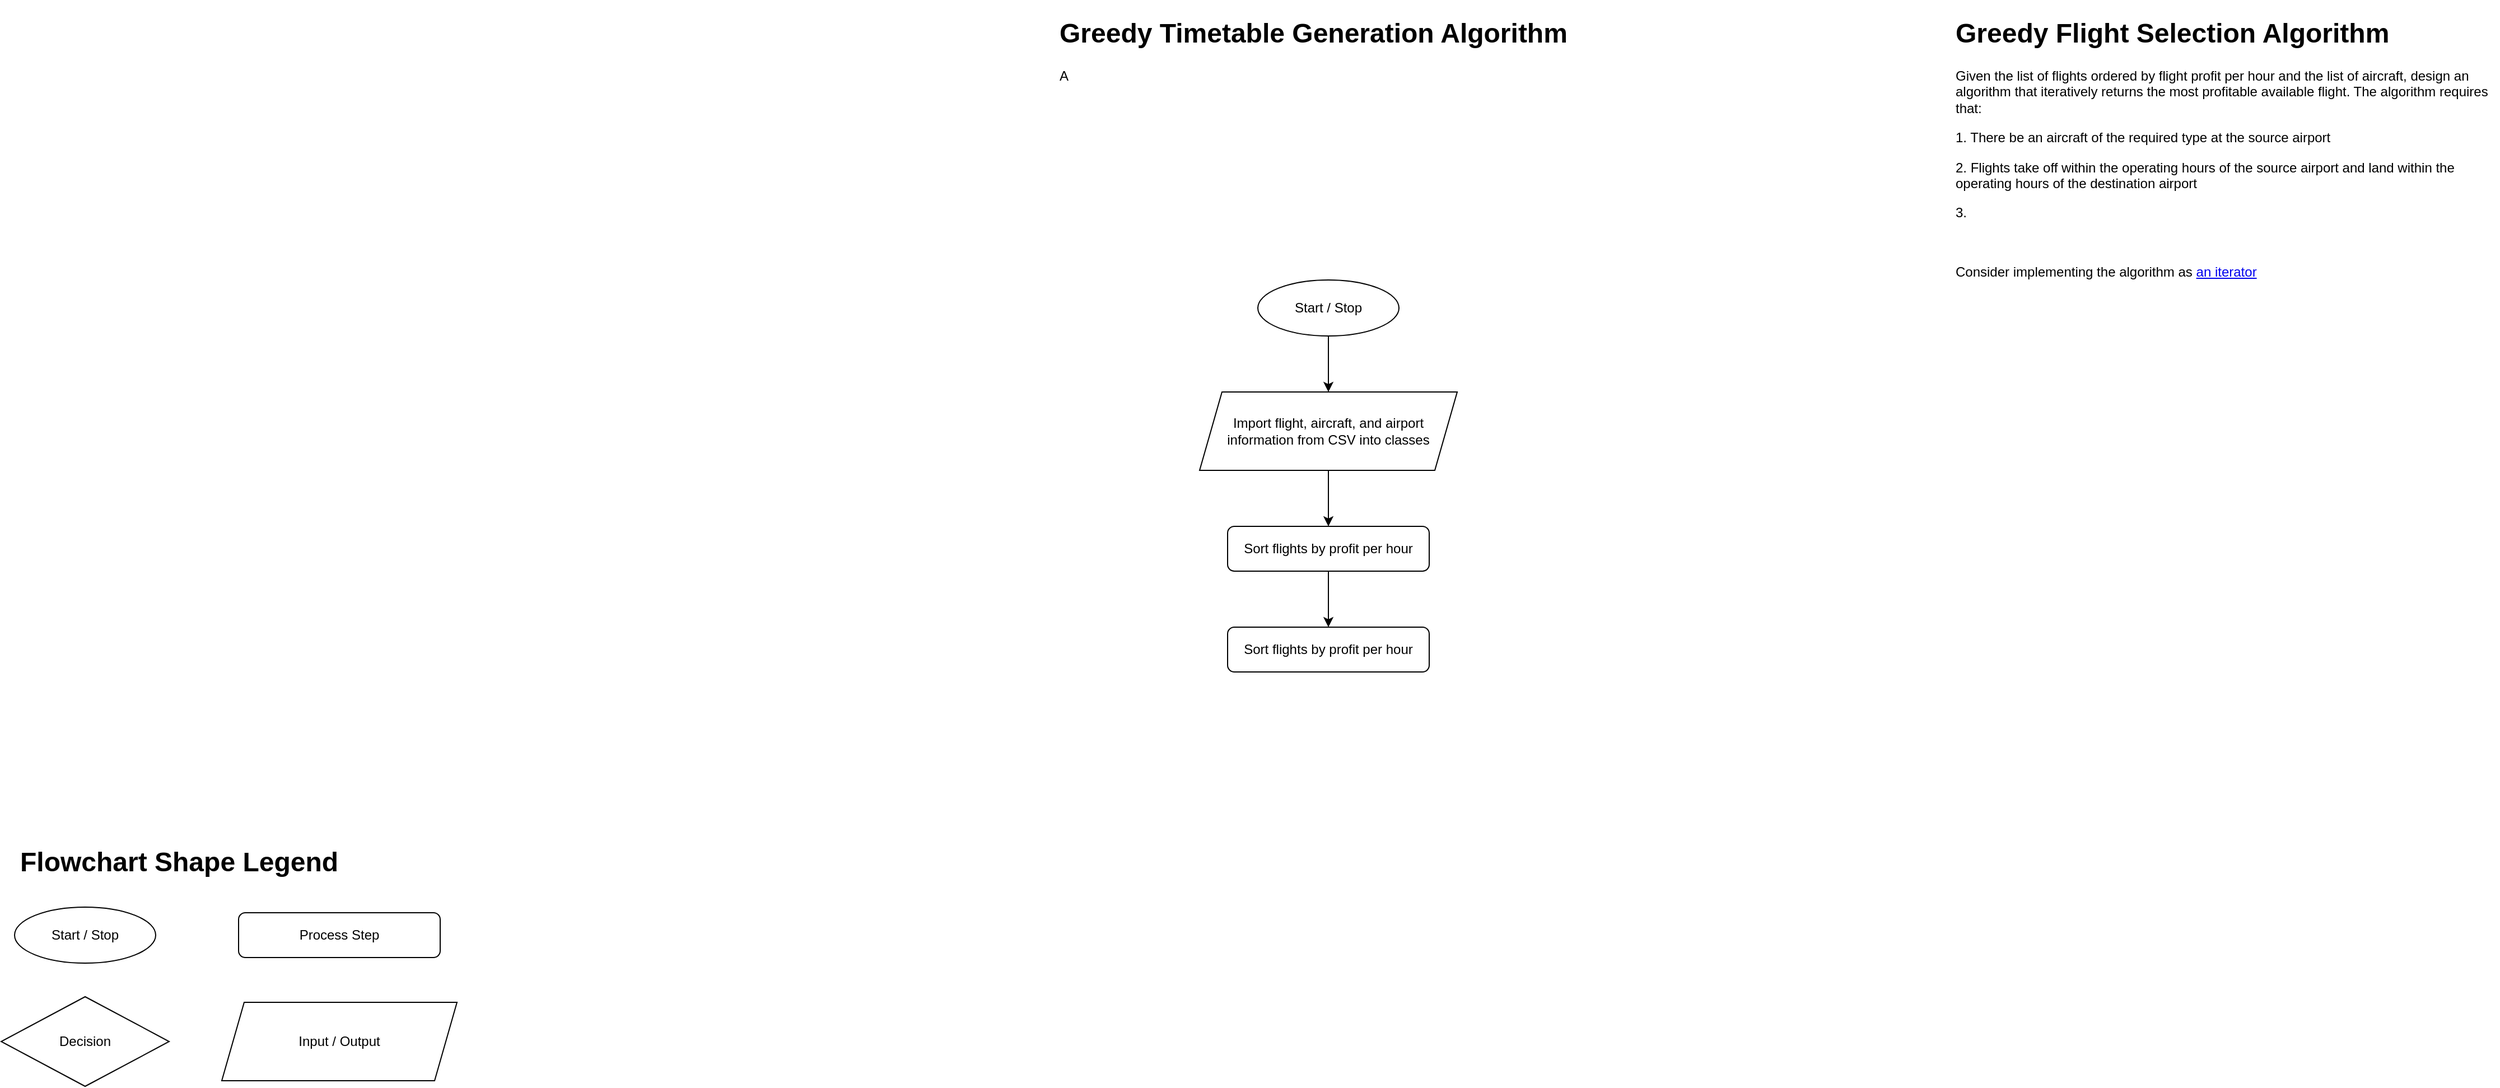 <mxfile>
    <diagram id="NIB5Si_BT8D2J3pTm94L" name="Page-1">
        <mxGraphModel dx="2395" dy="509" grid="1" gridSize="10" guides="1" tooltips="1" connect="1" arrows="1" fold="1" page="1" pageScale="1" pageWidth="850" pageHeight="1100" math="0" shadow="0">
            <root>
                <mxCell id="0"/>
                <mxCell id="1" parent="0"/>
                <mxCell id="3" value="&lt;h1&gt;Flowchart Shape Legend&lt;/h1&gt;" style="text;html=1;strokeColor=none;fillColor=none;spacing=5;spacingTop=-20;whiteSpace=wrap;overflow=hidden;rounded=0;" vertex="1" parent="1">
                    <mxGeometry x="-1598" y="790" width="300" height="40" as="geometry"/>
                </mxCell>
                <mxCell id="4" value="Start / Stop" style="ellipse;whiteSpace=wrap;html=1;" vertex="1" parent="1">
                    <mxGeometry x="-1598" y="850" width="126" height="50" as="geometry"/>
                </mxCell>
                <mxCell id="5" value="Process Step" style="rounded=1;whiteSpace=wrap;html=1;" vertex="1" parent="1">
                    <mxGeometry x="-1398" y="855" width="180" height="40" as="geometry"/>
                </mxCell>
                <mxCell id="6" value="Decision" style="rhombus;whiteSpace=wrap;html=1;" vertex="1" parent="1">
                    <mxGeometry x="-1610" y="930" width="150" height="80" as="geometry"/>
                </mxCell>
                <mxCell id="7" value="Input / Output" style="shape=parallelogram;perimeter=parallelogramPerimeter;whiteSpace=wrap;html=1;fixedSize=1;" vertex="1" parent="1">
                    <mxGeometry x="-1413" y="935" width="210" height="70" as="geometry"/>
                </mxCell>
                <mxCell id="10" value="&lt;h1&gt;Greedy Timetable Generation Algorithm&lt;/h1&gt;&lt;p&gt;A&lt;/p&gt;" style="text;html=1;strokeColor=none;fillColor=none;spacing=5;spacingTop=-20;whiteSpace=wrap;overflow=hidden;rounded=0;" vertex="1" parent="1">
                    <mxGeometry x="-670" y="50" width="490" height="138" as="geometry"/>
                </mxCell>
                <mxCell id="11" value="Start / Stop" style="ellipse;whiteSpace=wrap;html=1;" vertex="1" parent="1">
                    <mxGeometry x="-488" y="290" width="126" height="50" as="geometry"/>
                </mxCell>
                <mxCell id="13" value="Import flight, aircraft, and airport information from CSV into classes" style="shape=parallelogram;perimeter=parallelogramPerimeter;whiteSpace=wrap;html=1;fixedSize=1;" vertex="1" parent="1">
                    <mxGeometry x="-540" y="390" width="230" height="70" as="geometry"/>
                </mxCell>
                <mxCell id="14" value="" style="endArrow=classic;html=1;entryX=0.5;entryY=0;entryDx=0;entryDy=0;exitX=0.5;exitY=1;exitDx=0;exitDy=0;" edge="1" parent="1" source="11" target="13">
                    <mxGeometry width="50" height="50" relative="1" as="geometry">
                        <mxPoint x="-480" y="520" as="sourcePoint"/>
                        <mxPoint x="-430" y="470" as="targetPoint"/>
                    </mxGeometry>
                </mxCell>
                <mxCell id="15" value="Sort flights by profit per hour" style="rounded=1;whiteSpace=wrap;html=1;" vertex="1" parent="1">
                    <mxGeometry x="-515" y="510" width="180" height="40" as="geometry"/>
                </mxCell>
                <mxCell id="18" value="" style="endArrow=classic;html=1;entryX=0.5;entryY=0;entryDx=0;entryDy=0;" edge="1" parent="1" source="13" target="15">
                    <mxGeometry width="50" height="50" relative="1" as="geometry">
                        <mxPoint x="-415" y="350" as="sourcePoint"/>
                        <mxPoint x="-415" y="400" as="targetPoint"/>
                    </mxGeometry>
                </mxCell>
                <mxCell id="21" value="" style="endArrow=classic;html=1;entryX=0.5;entryY=0;entryDx=0;entryDy=0;exitX=0.5;exitY=1;exitDx=0;exitDy=0;" edge="1" parent="1" source="15" target="23">
                    <mxGeometry width="50" height="50" relative="1" as="geometry">
                        <mxPoint x="-560" y="560" as="sourcePoint"/>
                        <mxPoint x="-425.0" y="610" as="targetPoint"/>
                    </mxGeometry>
                </mxCell>
                <mxCell id="23" value="Sort flights by profit per hour" style="rounded=1;whiteSpace=wrap;html=1;" vertex="1" parent="1">
                    <mxGeometry x="-515" y="600" width="180" height="40" as="geometry"/>
                </mxCell>
                <mxCell id="24" value="&lt;h1&gt;Greedy Flight Selection Algorithm&lt;/h1&gt;&lt;p&gt;Given the list of flights ordered by flight profit per hour and the list of aircraft, design an algorithm that iteratively returns the most profitable available flight. The algorithm requires that:&lt;/p&gt;&lt;p&gt;&lt;span style=&quot;background-color: initial;&quot;&gt;1. There be an aircraft of the required type at the source airport&amp;nbsp;&lt;/span&gt;&lt;/p&gt;&lt;p&gt;&lt;span style=&quot;background-color: initial;&quot;&gt;2. Flights take off within the operating hours of the source airport and land within the operating hours of the destination airport&lt;/span&gt;&lt;/p&gt;&lt;p&gt;&lt;span style=&quot;background-color: initial;&quot;&gt;3.&amp;nbsp;&lt;/span&gt;&lt;/p&gt;&lt;p&gt;&lt;br&gt;&lt;/p&gt;&lt;p&gt;Consider implementing the algorithm as &lt;a href=&quot;https://wiki.python.org/moin/Iterator&quot;&gt;an iterator&lt;/a&gt;&lt;/p&gt;" style="text;html=1;strokeColor=none;fillColor=none;spacing=5;spacingTop=-20;whiteSpace=wrap;overflow=hidden;rounded=0;" vertex="1" parent="1">
                    <mxGeometry x="130" y="50" width="490" height="250" as="geometry"/>
                </mxCell>
            </root>
        </mxGraphModel>
    </diagram>
</mxfile>
